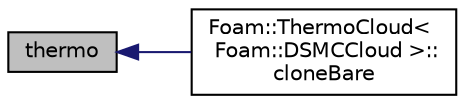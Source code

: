 digraph "thermo"
{
  bgcolor="transparent";
  edge [fontname="Helvetica",fontsize="10",labelfontname="Helvetica",labelfontsize="10"];
  node [fontname="Helvetica",fontsize="10",shape=record];
  rankdir="LR";
  Node1 [label="thermo",height=0.2,width=0.4,color="black", fillcolor="grey75", style="filled", fontcolor="black"];
  Node1 -> Node2 [dir="back",color="midnightblue",fontsize="10",style="solid",fontname="Helvetica"];
  Node2 [label="Foam::ThermoCloud\<\l Foam::DSMCCloud \>::\lcloneBare",height=0.2,width=0.4,color="black",URL="$a02678.html#aea3a1f8b31395de01b43cb27de2d39eb",tooltip="Construct and return bare clone based on (this) with new name. "];
}
